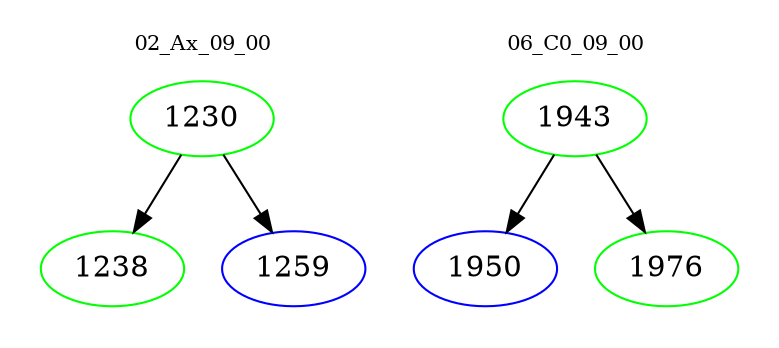 digraph{
subgraph cluster_0 {
color = white
label = "02_Ax_09_00";
fontsize=10;
T0_1230 [label="1230", color="green"]
T0_1230 -> T0_1238 [color="black"]
T0_1238 [label="1238", color="green"]
T0_1230 -> T0_1259 [color="black"]
T0_1259 [label="1259", color="blue"]
}
subgraph cluster_1 {
color = white
label = "06_C0_09_00";
fontsize=10;
T1_1943 [label="1943", color="green"]
T1_1943 -> T1_1950 [color="black"]
T1_1950 [label="1950", color="blue"]
T1_1943 -> T1_1976 [color="black"]
T1_1976 [label="1976", color="green"]
}
}
